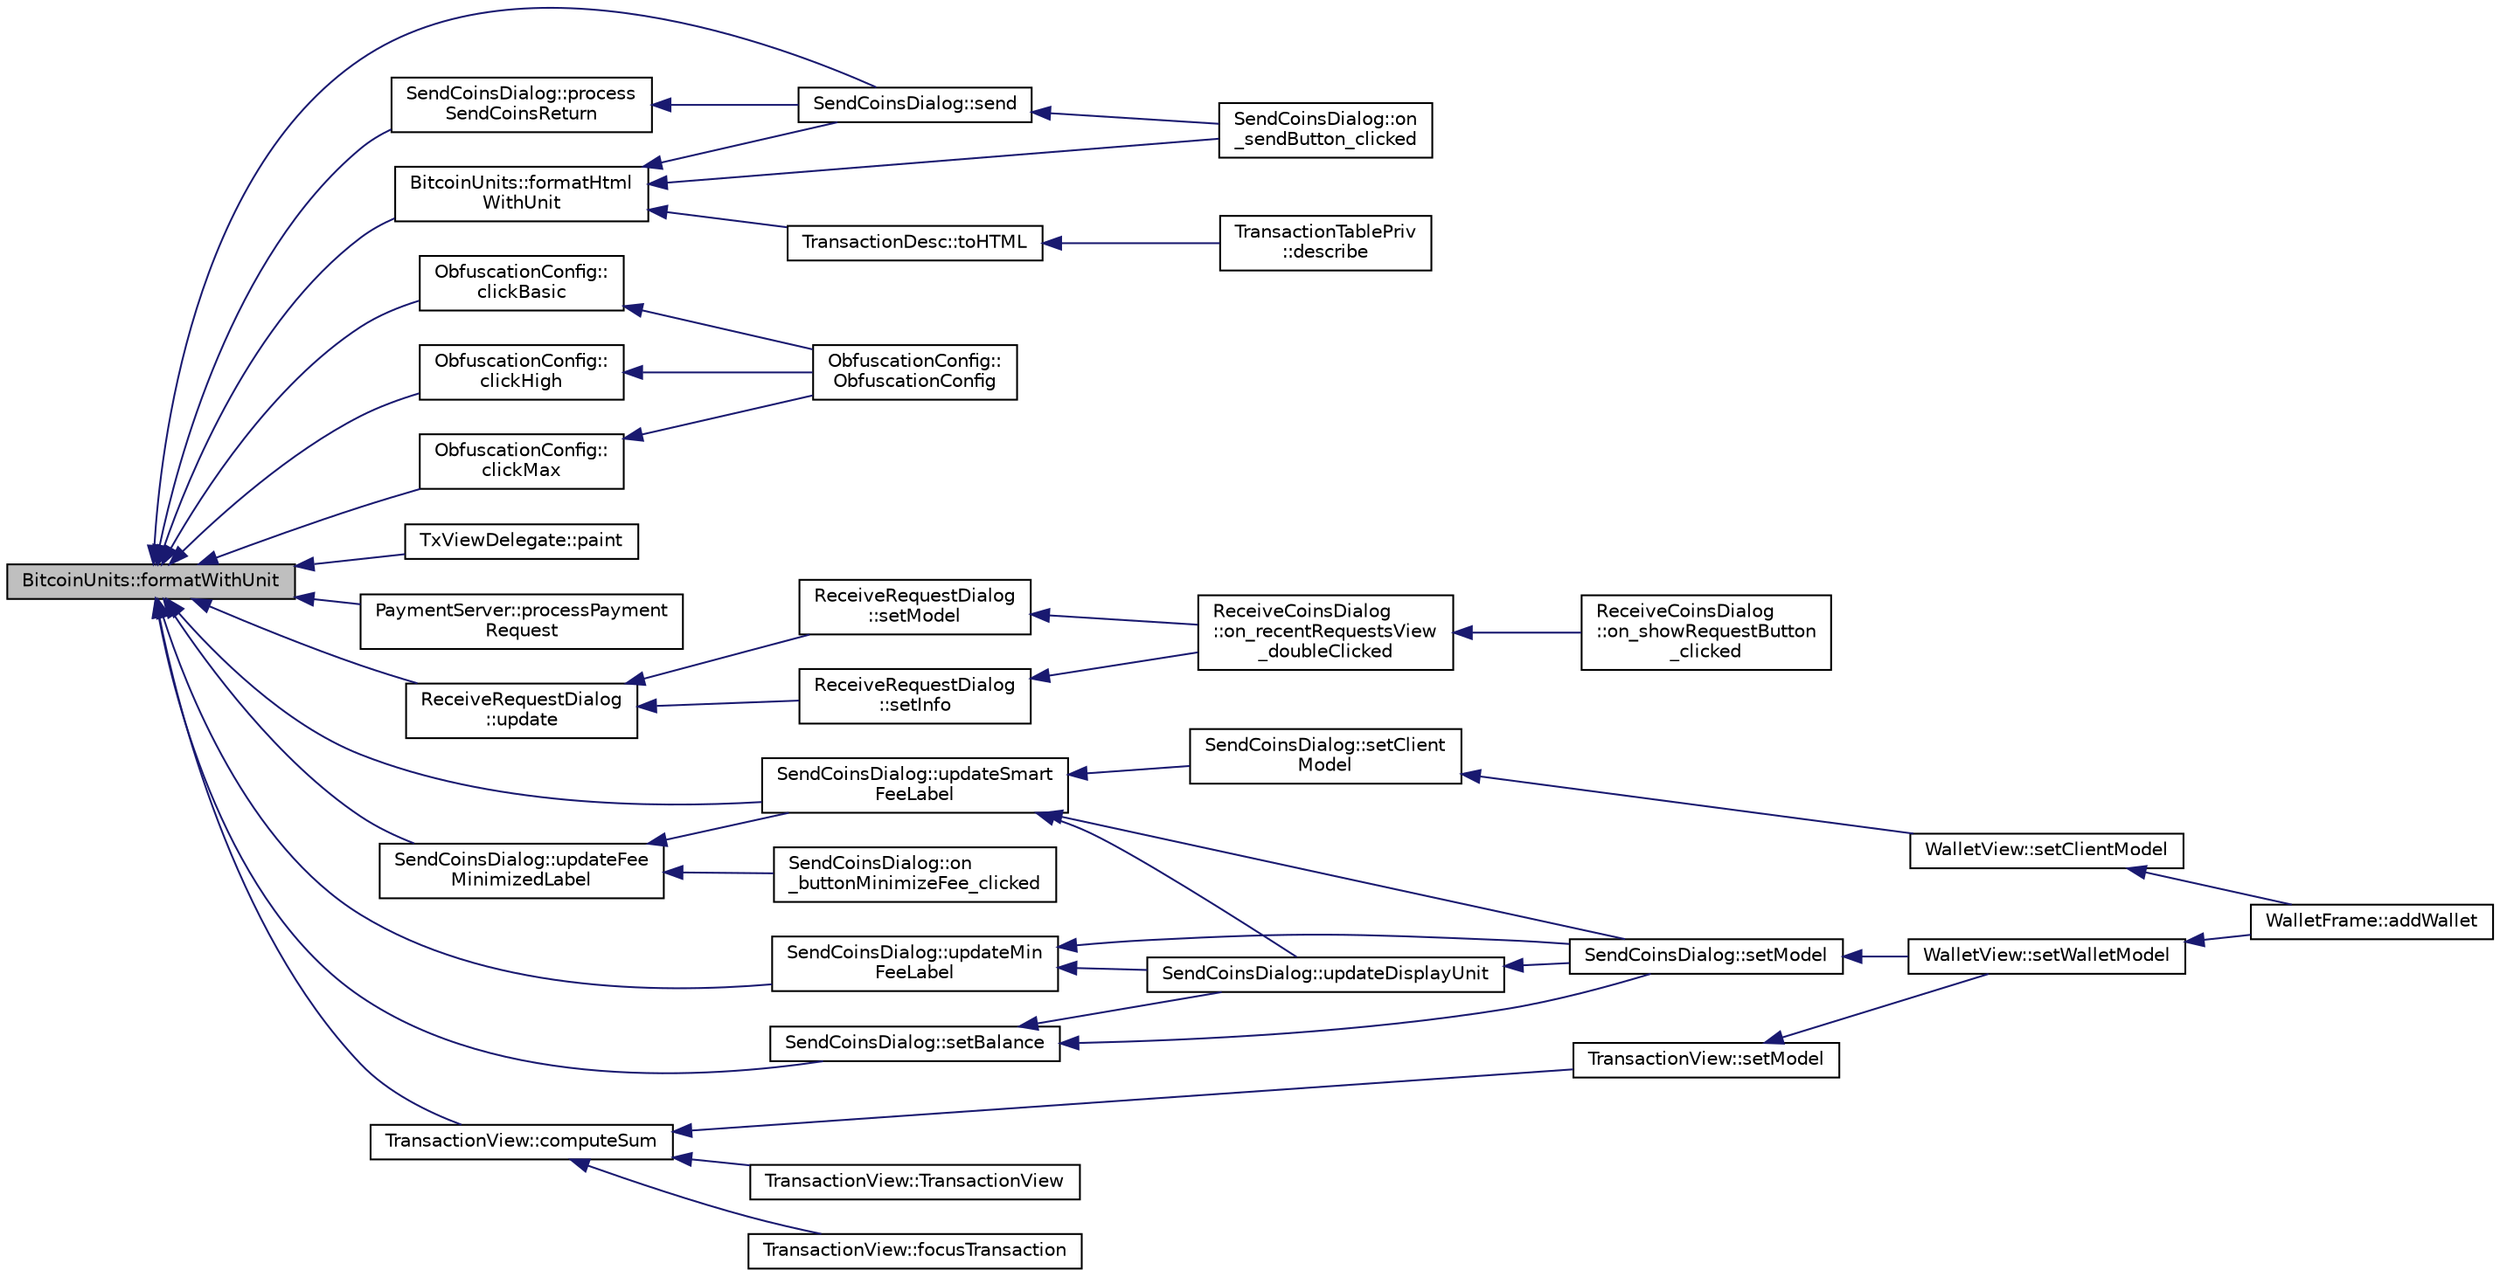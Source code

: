 digraph "BitcoinUnits::formatWithUnit"
{
  edge [fontname="Helvetica",fontsize="10",labelfontname="Helvetica",labelfontsize="10"];
  node [fontname="Helvetica",fontsize="10",shape=record];
  rankdir="LR";
  Node309 [label="BitcoinUnits::formatWithUnit",height=0.2,width=0.4,color="black", fillcolor="grey75", style="filled", fontcolor="black"];
  Node309 -> Node310 [dir="back",color="midnightblue",fontsize="10",style="solid",fontname="Helvetica"];
  Node310 [label="BitcoinUnits::formatHtml\lWithUnit",height=0.2,width=0.4,color="black", fillcolor="white", style="filled",URL="$class_bitcoin_units.html#a5f4ef08b81386d393a16001bdfef5d56"];
  Node310 -> Node311 [dir="back",color="midnightblue",fontsize="10",style="solid",fontname="Helvetica"];
  Node311 [label="SendCoinsDialog::on\l_sendButton_clicked",height=0.2,width=0.4,color="black", fillcolor="white", style="filled",URL="$class_send_coins_dialog.html#a2cab7cf9ea5040b9e2189297f7d3c764"];
  Node310 -> Node312 [dir="back",color="midnightblue",fontsize="10",style="solid",fontname="Helvetica"];
  Node312 [label="SendCoinsDialog::send",height=0.2,width=0.4,color="black", fillcolor="white", style="filled",URL="$class_send_coins_dialog.html#afd8d436a16ea7dba1276e8fdfdc8b2d3"];
  Node312 -> Node311 [dir="back",color="midnightblue",fontsize="10",style="solid",fontname="Helvetica"];
  Node310 -> Node313 [dir="back",color="midnightblue",fontsize="10",style="solid",fontname="Helvetica"];
  Node313 [label="TransactionDesc::toHTML",height=0.2,width=0.4,color="black", fillcolor="white", style="filled",URL="$class_transaction_desc.html#ab7c9dbb2048aae121dd9d75df86e64f4"];
  Node313 -> Node314 [dir="back",color="midnightblue",fontsize="10",style="solid",fontname="Helvetica"];
  Node314 [label="TransactionTablePriv\l::describe",height=0.2,width=0.4,color="black", fillcolor="white", style="filled",URL="$class_transaction_table_priv.html#ab08d44e16bf6dd95b5b83959b3013780"];
  Node309 -> Node315 [dir="back",color="midnightblue",fontsize="10",style="solid",fontname="Helvetica"];
  Node315 [label="ObfuscationConfig::\lclickBasic",height=0.2,width=0.4,color="black", fillcolor="white", style="filled",URL="$class_obfuscation_config.html#a4478e4438f798594008561b4247a339a"];
  Node315 -> Node316 [dir="back",color="midnightblue",fontsize="10",style="solid",fontname="Helvetica"];
  Node316 [label="ObfuscationConfig::\lObfuscationConfig",height=0.2,width=0.4,color="black", fillcolor="white", style="filled",URL="$class_obfuscation_config.html#ac94fd63ade751965b53de75df22aa499"];
  Node309 -> Node317 [dir="back",color="midnightblue",fontsize="10",style="solid",fontname="Helvetica"];
  Node317 [label="ObfuscationConfig::\lclickHigh",height=0.2,width=0.4,color="black", fillcolor="white", style="filled",URL="$class_obfuscation_config.html#ae40f0c381cdbd7af0bdf9690243a6fa7"];
  Node317 -> Node316 [dir="back",color="midnightblue",fontsize="10",style="solid",fontname="Helvetica"];
  Node309 -> Node318 [dir="back",color="midnightblue",fontsize="10",style="solid",fontname="Helvetica"];
  Node318 [label="ObfuscationConfig::\lclickMax",height=0.2,width=0.4,color="black", fillcolor="white", style="filled",URL="$class_obfuscation_config.html#a3ed9f33f928a0833534235ddae5ed95c"];
  Node318 -> Node316 [dir="back",color="midnightblue",fontsize="10",style="solid",fontname="Helvetica"];
  Node309 -> Node319 [dir="back",color="midnightblue",fontsize="10",style="solid",fontname="Helvetica"];
  Node319 [label="TxViewDelegate::paint",height=0.2,width=0.4,color="black", fillcolor="white", style="filled",URL="$class_tx_view_delegate.html#aeb314283e3a3fae5099d95c7b3309d57"];
  Node309 -> Node320 [dir="back",color="midnightblue",fontsize="10",style="solid",fontname="Helvetica"];
  Node320 [label="PaymentServer::processPayment\lRequest",height=0.2,width=0.4,color="black", fillcolor="white", style="filled",URL="$class_payment_server.html#abe96a7c90755b8e1975e380b5a8228bd"];
  Node309 -> Node321 [dir="back",color="midnightblue",fontsize="10",style="solid",fontname="Helvetica"];
  Node321 [label="ReceiveRequestDialog\l::update",height=0.2,width=0.4,color="black", fillcolor="white", style="filled",URL="$class_receive_request_dialog.html#a8e1c0ee2fbacf42b4dc7ea05986c86c9"];
  Node321 -> Node322 [dir="back",color="midnightblue",fontsize="10",style="solid",fontname="Helvetica"];
  Node322 [label="ReceiveRequestDialog\l::setModel",height=0.2,width=0.4,color="black", fillcolor="white", style="filled",URL="$class_receive_request_dialog.html#ad57b3bf409346660842360836fd8569d"];
  Node322 -> Node323 [dir="back",color="midnightblue",fontsize="10",style="solid",fontname="Helvetica"];
  Node323 [label="ReceiveCoinsDialog\l::on_recentRequestsView\l_doubleClicked",height=0.2,width=0.4,color="black", fillcolor="white", style="filled",URL="$class_receive_coins_dialog.html#a5eabd6106c8e3b275305b84c0303f314"];
  Node323 -> Node324 [dir="back",color="midnightblue",fontsize="10",style="solid",fontname="Helvetica"];
  Node324 [label="ReceiveCoinsDialog\l::on_showRequestButton\l_clicked",height=0.2,width=0.4,color="black", fillcolor="white", style="filled",URL="$class_receive_coins_dialog.html#a56df78045de75af55f4c4045ad4b7fcd"];
  Node321 -> Node325 [dir="back",color="midnightblue",fontsize="10",style="solid",fontname="Helvetica"];
  Node325 [label="ReceiveRequestDialog\l::setInfo",height=0.2,width=0.4,color="black", fillcolor="white", style="filled",URL="$class_receive_request_dialog.html#a43344270ef71e68ad9c7a931cc0ca9ed"];
  Node325 -> Node323 [dir="back",color="midnightblue",fontsize="10",style="solid",fontname="Helvetica"];
  Node309 -> Node312 [dir="back",color="midnightblue",fontsize="10",style="solid",fontname="Helvetica"];
  Node309 -> Node326 [dir="back",color="midnightblue",fontsize="10",style="solid",fontname="Helvetica"];
  Node326 [label="SendCoinsDialog::setBalance",height=0.2,width=0.4,color="black", fillcolor="white", style="filled",URL="$class_send_coins_dialog.html#a5f778ec12cec433369144077d660a53d"];
  Node326 -> Node327 [dir="back",color="midnightblue",fontsize="10",style="solid",fontname="Helvetica"];
  Node327 [label="SendCoinsDialog::setModel",height=0.2,width=0.4,color="black", fillcolor="white", style="filled",URL="$class_send_coins_dialog.html#a73a6c1b1850a334ee652ac167713a2aa"];
  Node327 -> Node328 [dir="back",color="midnightblue",fontsize="10",style="solid",fontname="Helvetica"];
  Node328 [label="WalletView::setWalletModel",height=0.2,width=0.4,color="black", fillcolor="white", style="filled",URL="$class_wallet_view.html#a0a37ff693a4f9c1e5ddc23f9cd3913be",tooltip="Set the wallet model. "];
  Node328 -> Node329 [dir="back",color="midnightblue",fontsize="10",style="solid",fontname="Helvetica"];
  Node329 [label="WalletFrame::addWallet",height=0.2,width=0.4,color="black", fillcolor="white", style="filled",URL="$class_wallet_frame.html#aa199c3f27654199d84c365cf86167d86"];
  Node326 -> Node330 [dir="back",color="midnightblue",fontsize="10",style="solid",fontname="Helvetica"];
  Node330 [label="SendCoinsDialog::updateDisplayUnit",height=0.2,width=0.4,color="black", fillcolor="white", style="filled",URL="$class_send_coins_dialog.html#a74815ad8502b126200b6fd2e59e9f042"];
  Node330 -> Node327 [dir="back",color="midnightblue",fontsize="10",style="solid",fontname="Helvetica"];
  Node309 -> Node331 [dir="back",color="midnightblue",fontsize="10",style="solid",fontname="Helvetica"];
  Node331 [label="SendCoinsDialog::process\lSendCoinsReturn",height=0.2,width=0.4,color="black", fillcolor="white", style="filled",URL="$class_send_coins_dialog.html#a1b9b188bbf5ed580f8f1041afb5d3fd5"];
  Node331 -> Node312 [dir="back",color="midnightblue",fontsize="10",style="solid",fontname="Helvetica"];
  Node309 -> Node332 [dir="back",color="midnightblue",fontsize="10",style="solid",fontname="Helvetica"];
  Node332 [label="SendCoinsDialog::updateFee\lMinimizedLabel",height=0.2,width=0.4,color="black", fillcolor="white", style="filled",URL="$class_send_coins_dialog.html#a454df839e09d247a1df5d7994ba3208e"];
  Node332 -> Node333 [dir="back",color="midnightblue",fontsize="10",style="solid",fontname="Helvetica"];
  Node333 [label="SendCoinsDialog::on\l_buttonMinimizeFee_clicked",height=0.2,width=0.4,color="black", fillcolor="white", style="filled",URL="$class_send_coins_dialog.html#ae2cdacd5d72154fda0c88b818d5c7c59"];
  Node332 -> Node334 [dir="back",color="midnightblue",fontsize="10",style="solid",fontname="Helvetica"];
  Node334 [label="SendCoinsDialog::updateSmart\lFeeLabel",height=0.2,width=0.4,color="black", fillcolor="white", style="filled",URL="$class_send_coins_dialog.html#ac42a9db733fbb2e06882660400c49517"];
  Node334 -> Node335 [dir="back",color="midnightblue",fontsize="10",style="solid",fontname="Helvetica"];
  Node335 [label="SendCoinsDialog::setClient\lModel",height=0.2,width=0.4,color="black", fillcolor="white", style="filled",URL="$class_send_coins_dialog.html#a360a23c02bd0e581b78603ccb863eb79"];
  Node335 -> Node336 [dir="back",color="midnightblue",fontsize="10",style="solid",fontname="Helvetica"];
  Node336 [label="WalletView::setClientModel",height=0.2,width=0.4,color="black", fillcolor="white", style="filled",URL="$class_wallet_view.html#a46d9a8d93adfdcc29cae9ff0d44c313e",tooltip="Set the client model. "];
  Node336 -> Node329 [dir="back",color="midnightblue",fontsize="10",style="solid",fontname="Helvetica"];
  Node334 -> Node327 [dir="back",color="midnightblue",fontsize="10",style="solid",fontname="Helvetica"];
  Node334 -> Node330 [dir="back",color="midnightblue",fontsize="10",style="solid",fontname="Helvetica"];
  Node309 -> Node337 [dir="back",color="midnightblue",fontsize="10",style="solid",fontname="Helvetica"];
  Node337 [label="SendCoinsDialog::updateMin\lFeeLabel",height=0.2,width=0.4,color="black", fillcolor="white", style="filled",URL="$class_send_coins_dialog.html#a2fb31c54501a1599d0d192bfcf78d70b"];
  Node337 -> Node327 [dir="back",color="midnightblue",fontsize="10",style="solid",fontname="Helvetica"];
  Node337 -> Node330 [dir="back",color="midnightblue",fontsize="10",style="solid",fontname="Helvetica"];
  Node309 -> Node334 [dir="back",color="midnightblue",fontsize="10",style="solid",fontname="Helvetica"];
  Node309 -> Node338 [dir="back",color="midnightblue",fontsize="10",style="solid",fontname="Helvetica"];
  Node338 [label="TransactionView::computeSum",height=0.2,width=0.4,color="black", fillcolor="white", style="filled",URL="$class_transaction_view.html#abb2ea48a61bb12a0dda9d63952adc50e",tooltip="Compute sum of all selected transactions. "];
  Node338 -> Node339 [dir="back",color="midnightblue",fontsize="10",style="solid",fontname="Helvetica"];
  Node339 [label="TransactionView::TransactionView",height=0.2,width=0.4,color="black", fillcolor="white", style="filled",URL="$class_transaction_view.html#a0c5e8b90206b4e8b8bf68dd7e319798f"];
  Node338 -> Node340 [dir="back",color="midnightblue",fontsize="10",style="solid",fontname="Helvetica"];
  Node340 [label="TransactionView::setModel",height=0.2,width=0.4,color="black", fillcolor="white", style="filled",URL="$class_transaction_view.html#a4920c2cd57d72eb50248948fa160c83c"];
  Node340 -> Node328 [dir="back",color="midnightblue",fontsize="10",style="solid",fontname="Helvetica"];
  Node338 -> Node341 [dir="back",color="midnightblue",fontsize="10",style="solid",fontname="Helvetica"];
  Node341 [label="TransactionView::focusTransaction",height=0.2,width=0.4,color="black", fillcolor="white", style="filled",URL="$class_transaction_view.html#ab6d126806467ae9dc273cbe19a7477cc"];
}

